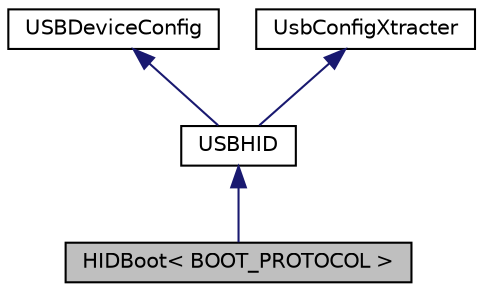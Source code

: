 digraph "HIDBoot&lt; BOOT_PROTOCOL &gt;"
{
  edge [fontname="Helvetica",fontsize="10",labelfontname="Helvetica",labelfontsize="10"];
  node [fontname="Helvetica",fontsize="10",shape=record];
  Node1 [label="HIDBoot\< BOOT_PROTOCOL \>",height=0.2,width=0.4,color="black", fillcolor="grey75", style="filled" fontcolor="black"];
  Node2 -> Node1 [dir="back",color="midnightblue",fontsize="10",style="solid",fontname="Helvetica"];
  Node2 [label="USBHID",height=0.2,width=0.4,color="black", fillcolor="white", style="filled",URL="$class_u_s_b_h_i_d.html"];
  Node3 -> Node2 [dir="back",color="midnightblue",fontsize="10",style="solid",fontname="Helvetica"];
  Node3 [label="USBDeviceConfig",height=0.2,width=0.4,color="black", fillcolor="white", style="filled",URL="$class_u_s_b_device_config.html"];
  Node4 -> Node2 [dir="back",color="midnightblue",fontsize="10",style="solid",fontname="Helvetica"];
  Node4 [label="UsbConfigXtracter",height=0.2,width=0.4,color="black", fillcolor="white", style="filled",URL="$class_usb_config_xtracter.html"];
}
